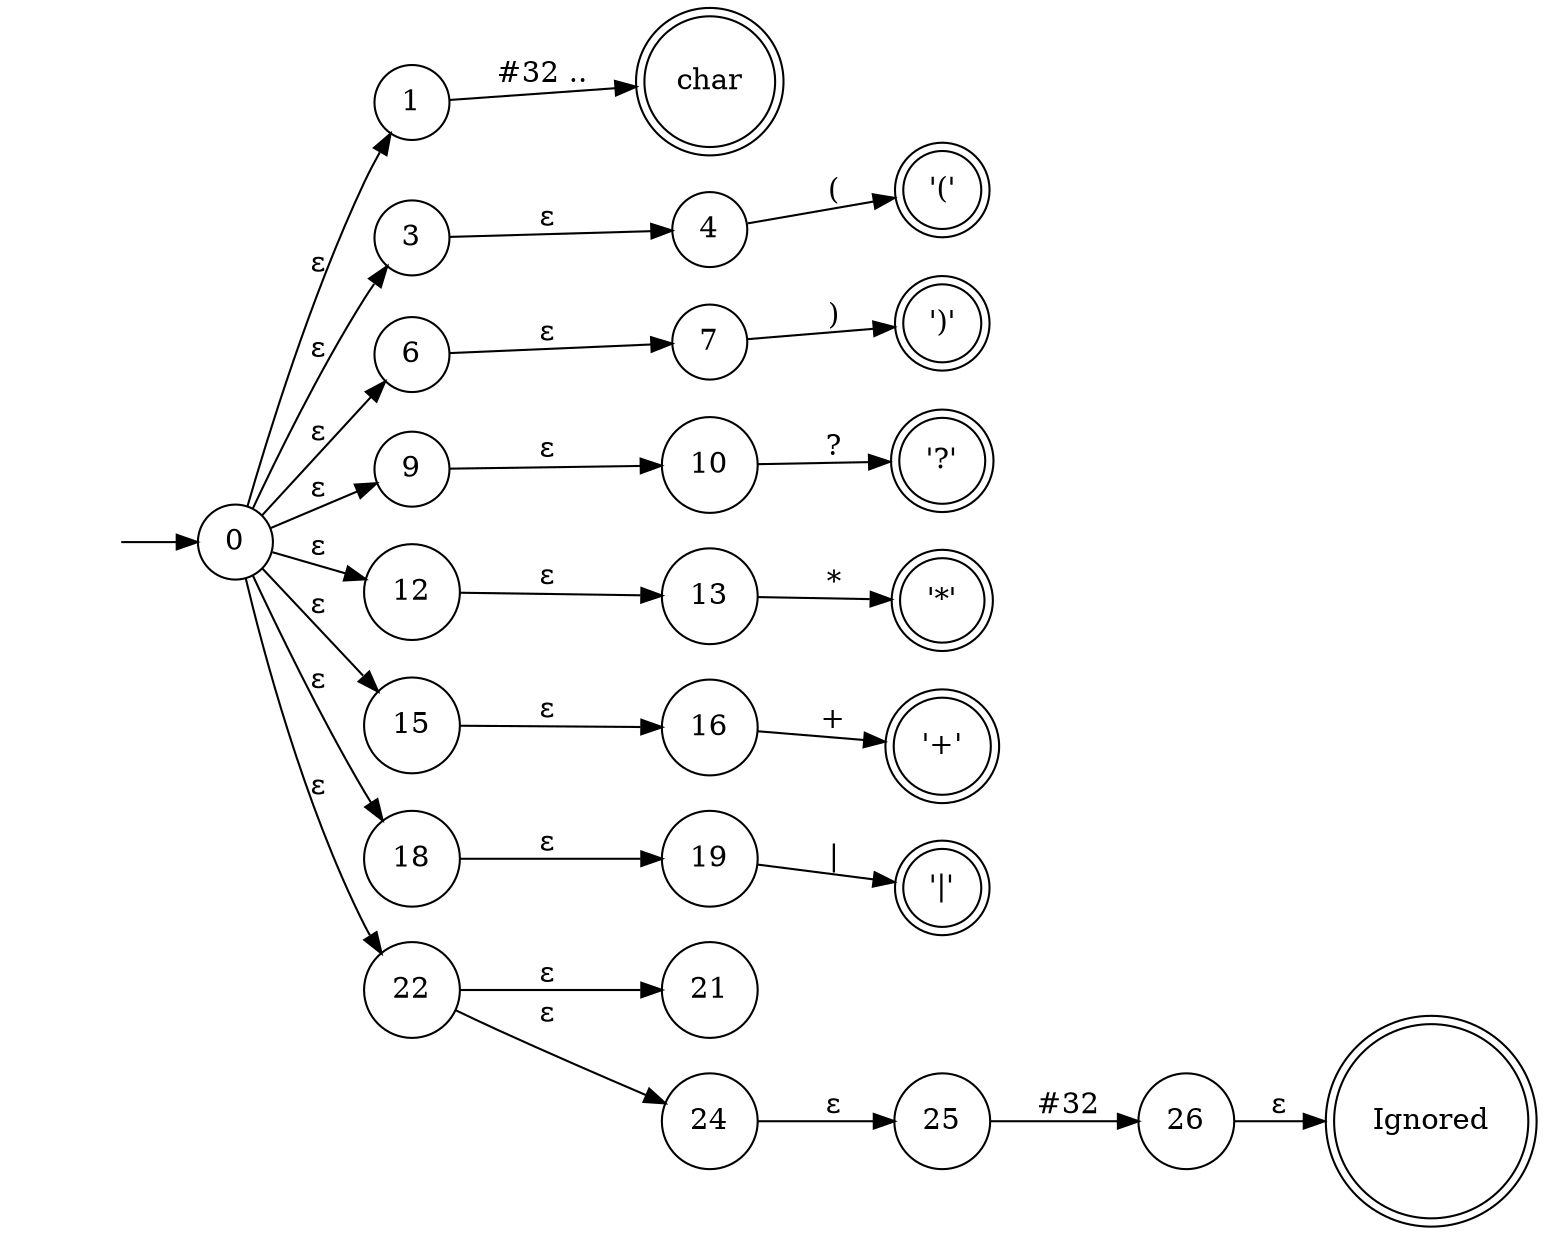 digraph g {
rankdir=LR;s0[shape=circle,label="0"];
s0->s1 [label="ε"];
s0->s3 [label="ε"];
s0->s6 [label="ε"];
s0->s9 [label="ε"];
s0->s12 [label="ε"];
s0->s15 [label="ε"];
s0->s18 [label="ε"];
s0->s22 [label="ε"];
s1[shape=circle,label="1"];
s1->s2 [label="#32 .. "];
s2[shape=circle,shape=doublecircle,label="char\n"];
s3[shape=circle,label="3"];
s3->s4 [label="ε"];
s4[shape=circle,label="4"];
s4->s5 [label="("];
s5[shape=circle,shape=doublecircle,label="\'(\'\n"];
s6[shape=circle,label="6"];
s6->s7 [label="ε"];
s7[shape=circle,label="7"];
s7->s8 [label=")"];
s8[shape=circle,shape=doublecircle,label="\')\'\n"];
s9[shape=circle,label="9"];
s9->s10 [label="ε"];
s10[shape=circle,label="10"];
s10->s11 [label="?"];
s11[shape=circle,shape=doublecircle,label="\'?\'\n"];
s12[shape=circle,label="12"];
s12->s13 [label="ε"];
s13[shape=circle,label="13"];
s13->s14 [label="*"];
s14[shape=circle,shape=doublecircle,label="\'*\'\n"];
s15[shape=circle,label="15"];
s15->s16 [label="ε"];
s16[shape=circle,label="16"];
s16->s17 [label="+"];
s17[shape=circle,shape=doublecircle,label="\'+\'\n"];
s18[shape=circle,label="18"];
s18->s19 [label="ε"];
s19[shape=circle,label="19"];
s19->s20 [label="|"];
s20[shape=circle,shape=doublecircle,label="\'\|\'\n"];
s21[shape=circle,label="21"];
s22[shape=circle,label="22"];
s22->s21 [label="ε"];
s22->s24 [label="ε"];
s23[shape=circle,shape=doublecircle,label="Ignored\n"];
s24[shape=circle,label="24"];
s24->s25 [label="ε"];
s25[shape=circle,label="25"];
s25->s26 [label="#32"];
s26[shape=circle,label="26"];
s26->s23 [label="ε"];
empty->s0; empty[label="",shape=none];
}
